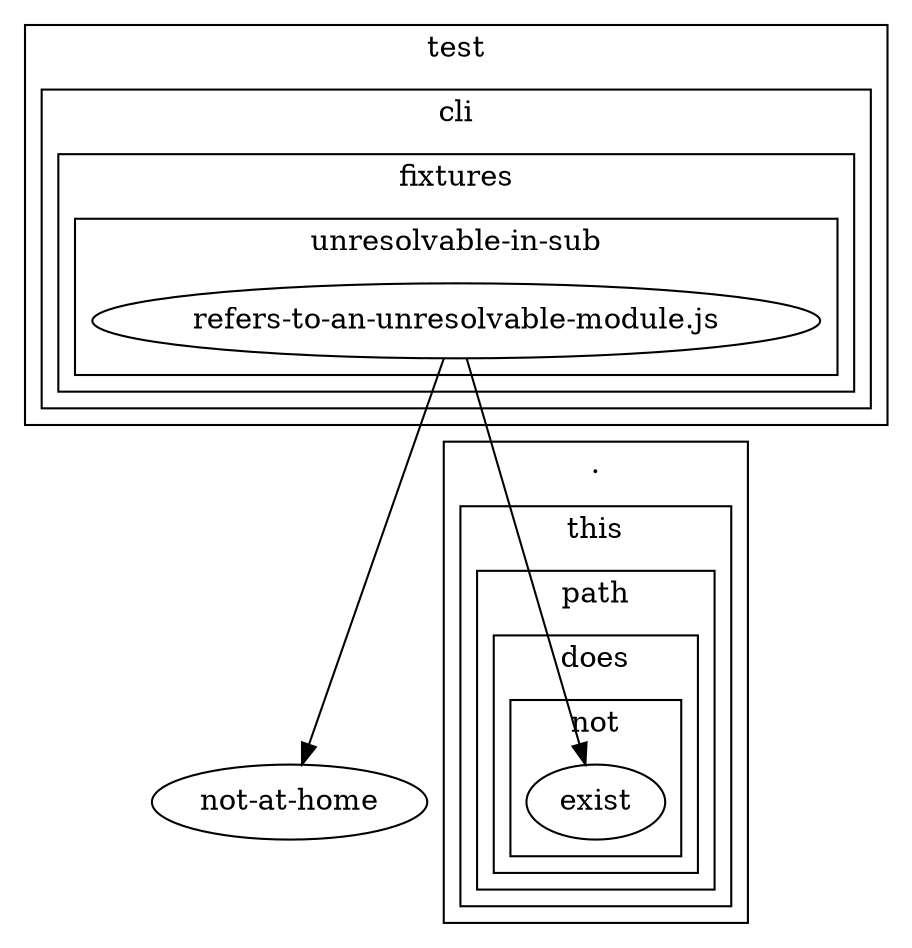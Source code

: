 strict digraph "dependency-cruiser output"{




    "./not-at-home" [label=<not-at-home> tooltip="not-at-home" ]
    subgraph "cluster_." {label="." subgraph "cluster_./this" {label="this" subgraph "cluster_./this/path" {label="path" subgraph "cluster_./this/path/does" {label="does" subgraph "cluster_./this/path/does/not" {label="not" "./this/path/does/not/exist" [label=<exist> tooltip="exist" ] } } } } }
    subgraph "cluster_test" {label="test" subgraph "cluster_test/cli" {label="cli" subgraph "cluster_test/cli/fixtures" {label="fixtures" subgraph "cluster_test/cli/fixtures/unresolvable-in-sub" {label="unresolvable-in-sub" "test/cli/fixtures/unresolvable-in-sub/refers-to-an-unresolvable-module.js" [label=<refers-to-an-unresolvable-module.js> tooltip="refers-to-an-unresolvable-module.js" URL="STUFFCOMINGBEFORE/test/cli/fixtures/unresolvable-in-sub/refers-to-an-unresolvable-module.js" ] } } } }
    "test/cli/fixtures/unresolvable-in-sub/refers-to-an-unresolvable-module.js" -> "./not-at-home"
    "test/cli/fixtures/unresolvable-in-sub/refers-to-an-unresolvable-module.js" -> "./this/path/does/not/exist"
}
